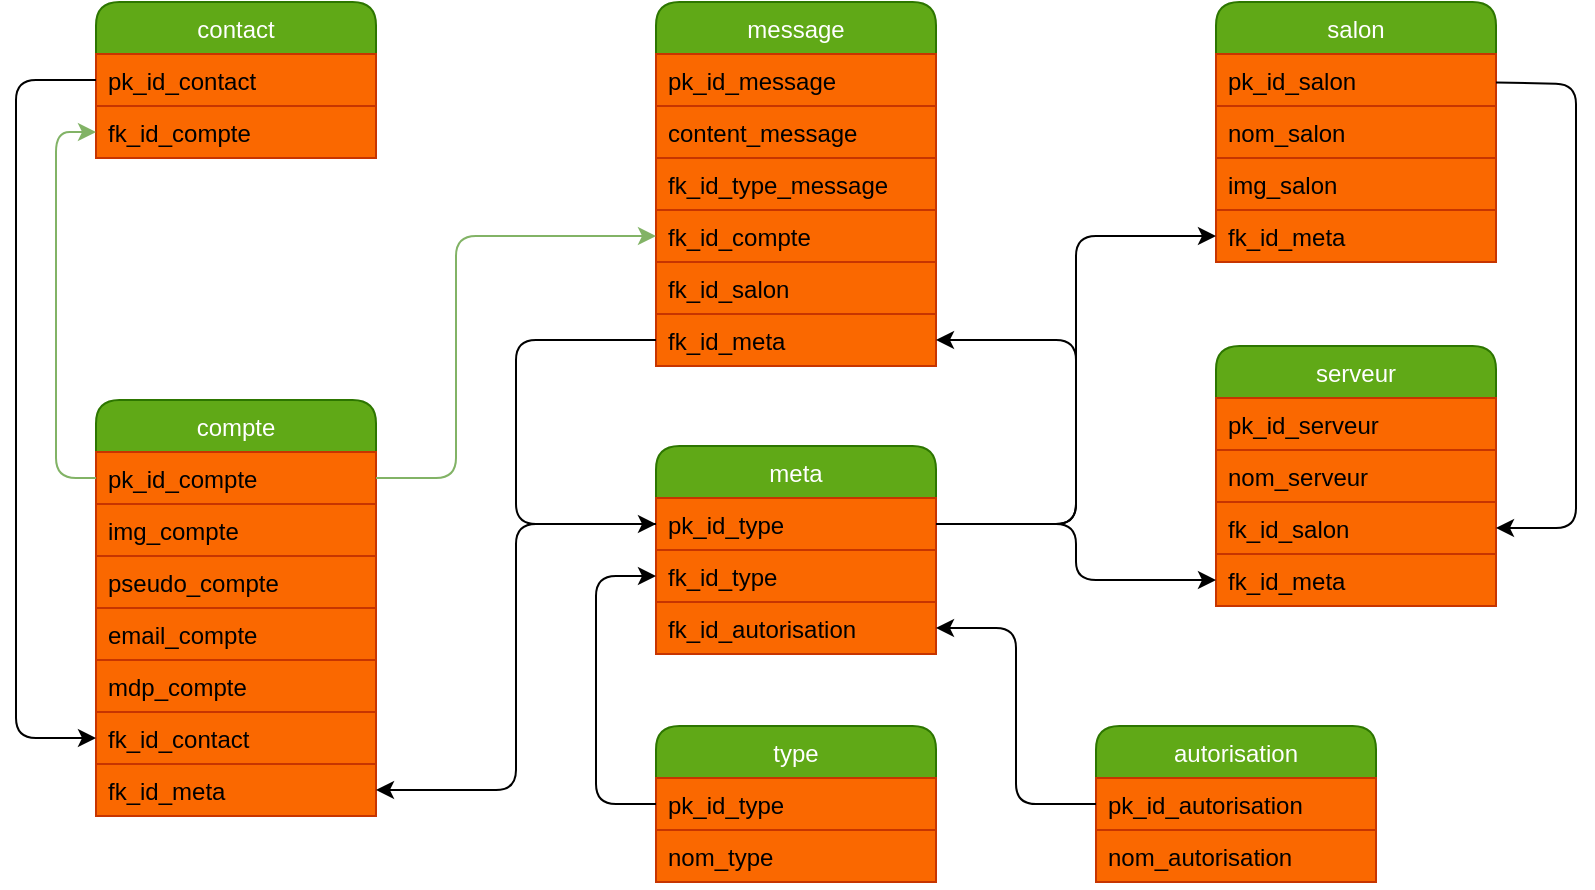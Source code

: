 <mxfile>
    <diagram id="3r2btJshjQfWCY1h0-so" name="Page-1">
        <mxGraphModel dx="1153" dy="790" grid="1" gridSize="10" guides="1" tooltips="1" connect="1" arrows="1" fold="1" page="1" pageScale="1" pageWidth="1169" pageHeight="1654" math="0" shadow="0">
            <root>
                <mxCell id="0"/>
                <mxCell id="1" parent="0"/>
                <mxCell id="8" value="compte" style="swimlane;fontStyle=0;childLayout=stackLayout;horizontal=1;startSize=26;fillColor=#60a917;horizontalStack=0;resizeParent=1;resizeParentMax=0;resizeLast=0;collapsible=1;marginBottom=0;rounded=1;fontColor=#ffffff;strokeColor=#2D7600;" parent="1" vertex="1">
                    <mxGeometry x="60" y="507" width="140" height="208" as="geometry"/>
                </mxCell>
                <mxCell id="9" value="pk_id_compte" style="text;strokeColor=#C73500;fillColor=#fa6800;align=left;verticalAlign=top;spacingLeft=4;spacingRight=4;overflow=hidden;rotatable=0;points=[[0,0.5],[1,0.5]];portConstraint=eastwest;fontColor=#000000;" parent="8" vertex="1">
                    <mxGeometry y="26" width="140" height="26" as="geometry"/>
                </mxCell>
                <mxCell id="10" value="img_compte" style="text;strokeColor=#C73500;fillColor=#fa6800;align=left;verticalAlign=top;spacingLeft=4;spacingRight=4;overflow=hidden;rotatable=0;points=[[0,0.5],[1,0.5]];portConstraint=eastwest;fontColor=#000000;" parent="8" vertex="1">
                    <mxGeometry y="52" width="140" height="26" as="geometry"/>
                </mxCell>
                <mxCell id="11" value="pseudo_compte" style="text;strokeColor=#C73500;fillColor=#fa6800;align=left;verticalAlign=top;spacingLeft=4;spacingRight=4;overflow=hidden;rotatable=0;points=[[0,0.5],[1,0.5]];portConstraint=eastwest;fontColor=#000000;" parent="8" vertex="1">
                    <mxGeometry y="78" width="140" height="26" as="geometry"/>
                </mxCell>
                <mxCell id="14" value="email_compte" style="text;strokeColor=#C73500;fillColor=#fa6800;align=left;verticalAlign=top;spacingLeft=4;spacingRight=4;overflow=hidden;rotatable=0;points=[[0,0.5],[1,0.5]];portConstraint=eastwest;fontColor=#000000;" parent="8" vertex="1">
                    <mxGeometry y="104" width="140" height="26" as="geometry"/>
                </mxCell>
                <mxCell id="15" value="mdp_compte" style="text;strokeColor=#C73500;fillColor=#fa6800;align=left;verticalAlign=top;spacingLeft=4;spacingRight=4;overflow=hidden;rotatable=0;points=[[0,0.5],[1,0.5]];portConstraint=eastwest;fontColor=#000000;" parent="8" vertex="1">
                    <mxGeometry y="130" width="140" height="26" as="geometry"/>
                </mxCell>
                <mxCell id="73" value="fk_id_contact" style="text;strokeColor=#C73500;fillColor=#fa6800;align=left;verticalAlign=top;spacingLeft=4;spacingRight=4;overflow=hidden;rotatable=0;points=[[0,0.5],[1,0.5]];portConstraint=eastwest;fontColor=#000000;" parent="8" vertex="1">
                    <mxGeometry y="156" width="140" height="26" as="geometry"/>
                </mxCell>
                <mxCell id="101" value="fk_id_meta" style="text;strokeColor=#C73500;fillColor=#fa6800;align=left;verticalAlign=top;spacingLeft=4;spacingRight=4;overflow=hidden;rotatable=0;points=[[0,0.5],[1,0.5]];portConstraint=eastwest;fontColor=#000000;" parent="8" vertex="1">
                    <mxGeometry y="182" width="140" height="26" as="geometry"/>
                </mxCell>
                <mxCell id="17" value="message" style="swimlane;fontStyle=0;childLayout=stackLayout;horizontal=1;startSize=26;fillColor=#60a917;horizontalStack=0;resizeParent=1;resizeParentMax=0;resizeLast=0;collapsible=1;marginBottom=0;rounded=1;fontColor=#ffffff;strokeColor=#2D7600;" parent="1" vertex="1">
                    <mxGeometry x="340" y="308" width="140" height="182" as="geometry"/>
                </mxCell>
                <mxCell id="18" value="pk_id_message" style="text;strokeColor=#C73500;fillColor=#fa6800;align=left;verticalAlign=top;spacingLeft=4;spacingRight=4;overflow=hidden;rotatable=0;points=[[0,0.5],[1,0.5]];portConstraint=eastwest;fontColor=#000000;" parent="17" vertex="1">
                    <mxGeometry y="26" width="140" height="26" as="geometry"/>
                </mxCell>
                <mxCell id="19" value="content_message" style="text;strokeColor=#C73500;fillColor=#fa6800;align=left;verticalAlign=top;spacingLeft=4;spacingRight=4;overflow=hidden;rotatable=0;points=[[0,0.5],[1,0.5]];portConstraint=eastwest;fontColor=#000000;" parent="17" vertex="1">
                    <mxGeometry y="52" width="140" height="26" as="geometry"/>
                </mxCell>
                <mxCell id="54" value="fk_id_type_message" style="text;strokeColor=#C73500;fillColor=#fa6800;align=left;verticalAlign=top;spacingLeft=4;spacingRight=4;overflow=hidden;rotatable=0;points=[[0,0.5],[1,0.5]];portConstraint=eastwest;fontColor=#000000;" parent="17" vertex="1">
                    <mxGeometry y="78" width="140" height="26" as="geometry"/>
                </mxCell>
                <mxCell id="20" value="fk_id_compte" style="text;strokeColor=#C73500;fillColor=#fa6800;align=left;verticalAlign=top;spacingLeft=4;spacingRight=4;overflow=hidden;rotatable=0;points=[[0,0.5],[1,0.5]];portConstraint=eastwest;fontColor=#000000;" parent="17" vertex="1">
                    <mxGeometry y="104" width="140" height="26" as="geometry"/>
                </mxCell>
                <mxCell id="21" value="fk_id_salon" style="text;strokeColor=#C73500;fillColor=#fa6800;align=left;verticalAlign=top;spacingLeft=4;spacingRight=4;overflow=hidden;rotatable=0;points=[[0,0.5],[1,0.5]];portConstraint=eastwest;fontColor=#000000;" parent="17" vertex="1">
                    <mxGeometry y="130" width="140" height="26" as="geometry"/>
                </mxCell>
                <mxCell id="100" value="fk_id_meta" style="text;strokeColor=#C73500;fillColor=#fa6800;align=left;verticalAlign=top;spacingLeft=4;spacingRight=4;overflow=hidden;rotatable=0;points=[[0,0.5],[1,0.5]];portConstraint=eastwest;fontColor=#000000;" parent="17" vertex="1">
                    <mxGeometry y="156" width="140" height="26" as="geometry"/>
                </mxCell>
                <mxCell id="23" value="serveur" style="swimlane;fontStyle=0;childLayout=stackLayout;horizontal=1;startSize=26;fillColor=#60a917;horizontalStack=0;resizeParent=1;resizeParentMax=0;resizeLast=0;collapsible=1;marginBottom=0;rounded=1;fontColor=#ffffff;strokeColor=#2D7600;" parent="1" vertex="1">
                    <mxGeometry x="620" y="480" width="140" height="130" as="geometry"/>
                </mxCell>
                <mxCell id="24" value="pk_id_serveur" style="text;strokeColor=#C73500;fillColor=#fa6800;align=left;verticalAlign=top;spacingLeft=4;spacingRight=4;overflow=hidden;rotatable=0;points=[[0,0.5],[1,0.5]];portConstraint=eastwest;fontColor=#000000;" parent="23" vertex="1">
                    <mxGeometry y="26" width="140" height="26" as="geometry"/>
                </mxCell>
                <mxCell id="25" value="nom_serveur" style="text;strokeColor=#C73500;fillColor=#fa6800;align=left;verticalAlign=top;spacingLeft=4;spacingRight=4;overflow=hidden;rotatable=0;points=[[0,0.5],[1,0.5]];portConstraint=eastwest;fontColor=#000000;" parent="23" vertex="1">
                    <mxGeometry y="52" width="140" height="26" as="geometry"/>
                </mxCell>
                <mxCell id="91" value="fk_id_salon" style="text;strokeColor=#C73500;fillColor=#fa6800;align=left;verticalAlign=top;spacingLeft=4;spacingRight=4;overflow=hidden;rotatable=0;points=[[0,0.5],[1,0.5]];portConstraint=eastwest;fontColor=#000000;" parent="23" vertex="1">
                    <mxGeometry y="78" width="140" height="26" as="geometry"/>
                </mxCell>
                <mxCell id="26" value="fk_id_meta" style="text;strokeColor=#C73500;fillColor=#fa6800;align=left;verticalAlign=top;spacingLeft=4;spacingRight=4;overflow=hidden;rotatable=0;points=[[0,0.5],[1,0.5]];portConstraint=eastwest;fontColor=#000000;" parent="23" vertex="1">
                    <mxGeometry y="104" width="140" height="26" as="geometry"/>
                </mxCell>
                <mxCell id="28" value="salon" style="swimlane;fontStyle=0;childLayout=stackLayout;horizontal=1;startSize=26;fillColor=#60a917;horizontalStack=0;resizeParent=1;resizeParentMax=0;resizeLast=0;collapsible=1;marginBottom=0;rounded=1;fontColor=#ffffff;strokeColor=#2D7600;" parent="1" vertex="1">
                    <mxGeometry x="620" y="308" width="140" height="130" as="geometry"/>
                </mxCell>
                <mxCell id="29" value="pk_id_salon" style="text;strokeColor=#C73500;fillColor=#fa6800;align=left;verticalAlign=top;spacingLeft=4;spacingRight=4;overflow=hidden;rotatable=0;points=[[0,0.5],[1,0.5]];portConstraint=eastwest;fontColor=#000000;" parent="28" vertex="1">
                    <mxGeometry y="26" width="140" height="26" as="geometry"/>
                </mxCell>
                <mxCell id="30" value="nom_salon" style="text;strokeColor=#C73500;fillColor=#fa6800;align=left;verticalAlign=top;spacingLeft=4;spacingRight=4;overflow=hidden;rotatable=0;points=[[0,0.5],[1,0.5]];portConstraint=eastwest;fontColor=#000000;" parent="28" vertex="1">
                    <mxGeometry y="52" width="140" height="26" as="geometry"/>
                </mxCell>
                <mxCell id="32" value="img_salon" style="text;strokeColor=#C73500;fillColor=#fa6800;align=left;verticalAlign=top;spacingLeft=4;spacingRight=4;overflow=hidden;rotatable=0;points=[[0,0.5],[1,0.5]];portConstraint=eastwest;fontColor=#000000;" parent="28" vertex="1">
                    <mxGeometry y="78" width="140" height="26" as="geometry"/>
                </mxCell>
                <mxCell id="99" value="fk_id_meta" style="text;strokeColor=#C73500;fillColor=#fa6800;align=left;verticalAlign=top;spacingLeft=4;spacingRight=4;overflow=hidden;rotatable=0;points=[[0,0.5],[1,0.5]];portConstraint=eastwest;fontColor=#000000;" parent="28" vertex="1">
                    <mxGeometry y="104" width="140" height="26" as="geometry"/>
                </mxCell>
                <mxCell id="55" value="contact" style="swimlane;fontStyle=0;childLayout=stackLayout;horizontal=1;startSize=26;fillColor=#60a917;horizontalStack=0;resizeParent=1;resizeParentMax=0;resizeLast=0;collapsible=1;marginBottom=0;rounded=1;fontColor=#ffffff;strokeColor=#2D7600;" parent="1" vertex="1">
                    <mxGeometry x="60" y="308" width="140" height="78" as="geometry"/>
                </mxCell>
                <mxCell id="56" value="pk_id_contact" style="text;strokeColor=#C73500;fillColor=#fa6800;align=left;verticalAlign=top;spacingLeft=4;spacingRight=4;overflow=hidden;rotatable=0;points=[[0,0.5],[1,0.5]];portConstraint=eastwest;fontColor=#000000;" parent="55" vertex="1">
                    <mxGeometry y="26" width="140" height="26" as="geometry"/>
                </mxCell>
                <mxCell id="57" value="fk_id_compte" style="text;strokeColor=#C73500;fillColor=#fa6800;align=left;verticalAlign=top;spacingLeft=4;spacingRight=4;overflow=hidden;rotatable=0;points=[[0,0.5],[1,0.5]];portConstraint=eastwest;fontColor=#000000;" parent="55" vertex="1">
                    <mxGeometry y="52" width="140" height="26" as="geometry"/>
                </mxCell>
                <mxCell id="61" value="autorisation" style="swimlane;fontStyle=0;childLayout=stackLayout;horizontal=1;startSize=26;fillColor=#60a917;horizontalStack=0;resizeParent=1;resizeParentMax=0;resizeLast=0;collapsible=1;marginBottom=0;rounded=1;fontColor=#ffffff;strokeColor=#2D7600;" parent="1" vertex="1">
                    <mxGeometry x="560" y="670" width="140" height="78" as="geometry"/>
                </mxCell>
                <mxCell id="62" value="pk_id_autorisation" style="text;strokeColor=#C73500;fillColor=#fa6800;align=left;verticalAlign=top;spacingLeft=4;spacingRight=4;overflow=hidden;rotatable=0;points=[[0,0.5],[1,0.5]];portConstraint=eastwest;fontColor=#000000;" parent="61" vertex="1">
                    <mxGeometry y="26" width="140" height="26" as="geometry"/>
                </mxCell>
                <mxCell id="64" value="nom_autorisation" style="text;strokeColor=#C73500;fillColor=#fa6800;align=left;verticalAlign=top;spacingLeft=4;spacingRight=4;overflow=hidden;rotatable=0;points=[[0,0.5],[1,0.5]];portConstraint=eastwest;fontColor=#000000;" parent="61" vertex="1">
                    <mxGeometry y="52" width="140" height="26" as="geometry"/>
                </mxCell>
                <mxCell id="66" value="type" style="swimlane;fontStyle=0;childLayout=stackLayout;horizontal=1;startSize=26;fillColor=#60a917;horizontalStack=0;resizeParent=1;resizeParentMax=0;resizeLast=0;collapsible=1;marginBottom=0;rounded=1;fontColor=#ffffff;strokeColor=#2D7600;" parent="1" vertex="1">
                    <mxGeometry x="340" y="670" width="140" height="78" as="geometry"/>
                </mxCell>
                <mxCell id="67" value="pk_id_type" style="text;strokeColor=#C73500;fillColor=#fa6800;align=left;verticalAlign=top;spacingLeft=4;spacingRight=4;overflow=hidden;rotatable=0;points=[[0,0.5],[1,0.5]];portConstraint=eastwest;fontColor=#000000;" parent="66" vertex="1">
                    <mxGeometry y="26" width="140" height="26" as="geometry"/>
                </mxCell>
                <mxCell id="113" value="nom_type" style="text;strokeColor=#C73500;fillColor=#fa6800;align=left;verticalAlign=top;spacingLeft=4;spacingRight=4;overflow=hidden;rotatable=0;points=[[0,0.5],[1,0.5]];portConstraint=eastwest;fontColor=#000000;" vertex="1" parent="66">
                    <mxGeometry y="52" width="140" height="26" as="geometry"/>
                </mxCell>
                <mxCell id="70" style="edgeStyle=none;html=1;fontColor=#000000;entryX=0;entryY=0.5;entryDx=0;entryDy=0;fillColor=#d5e8d4;strokeColor=#82b366;" parent="1" source="9" target="57" edge="1">
                    <mxGeometry relative="1" as="geometry">
                        <mxPoint x="-30" y="395" as="targetPoint"/>
                        <Array as="points">
                            <mxPoint x="40" y="546"/>
                            <mxPoint x="40" y="373"/>
                        </Array>
                    </mxGeometry>
                </mxCell>
                <mxCell id="74" style="edgeStyle=none;html=1;fontColor=#000000;entryX=0;entryY=0.5;entryDx=0;entryDy=0;" parent="1" source="56" target="73" edge="1">
                    <mxGeometry relative="1" as="geometry">
                        <mxPoint x="10" y="673" as="targetPoint"/>
                        <Array as="points">
                            <mxPoint x="20" y="347"/>
                            <mxPoint x="20" y="676"/>
                        </Array>
                    </mxGeometry>
                </mxCell>
                <mxCell id="89" style="edgeStyle=none;html=1;fontColor=#000000;entryX=0;entryY=0.5;entryDx=0;entryDy=0;fillColor=#d5e8d4;strokeColor=#82b366;" parent="1" source="9" target="20" edge="1">
                    <mxGeometry relative="1" as="geometry">
                        <mxPoint x="520" y="450" as="targetPoint"/>
                        <Array as="points">
                            <mxPoint x="240" y="546"/>
                            <mxPoint x="240" y="425"/>
                        </Array>
                    </mxGeometry>
                </mxCell>
                <mxCell id="98" style="edgeStyle=none;html=1;entryX=1;entryY=0.5;entryDx=0;entryDy=0;" parent="1" source="29" target="91" edge="1">
                    <mxGeometry relative="1" as="geometry">
                        <mxPoint x="820" y="552" as="targetPoint"/>
                        <Array as="points">
                            <mxPoint x="800" y="349"/>
                            <mxPoint x="800" y="541"/>
                            <mxPoint x="800" y="571"/>
                        </Array>
                    </mxGeometry>
                </mxCell>
                <mxCell id="114" value="meta" style="swimlane;fontStyle=0;childLayout=stackLayout;horizontal=1;startSize=26;fillColor=#60a917;horizontalStack=0;resizeParent=1;resizeParentMax=0;resizeLast=0;collapsible=1;marginBottom=0;rounded=1;fontColor=#ffffff;strokeColor=#2D7600;" vertex="1" parent="1">
                    <mxGeometry x="340" y="530" width="140" height="104" as="geometry"/>
                </mxCell>
                <mxCell id="115" value="pk_id_type" style="text;strokeColor=#C73500;fillColor=#fa6800;align=left;verticalAlign=top;spacingLeft=4;spacingRight=4;overflow=hidden;rotatable=0;points=[[0,0.5],[1,0.5]];portConstraint=eastwest;fontColor=#000000;" vertex="1" parent="114">
                    <mxGeometry y="26" width="140" height="26" as="geometry"/>
                </mxCell>
                <mxCell id="116" value="fk_id_type" style="text;strokeColor=#C73500;fillColor=#fa6800;align=left;verticalAlign=top;spacingLeft=4;spacingRight=4;overflow=hidden;rotatable=0;points=[[0,0.5],[1,0.5]];portConstraint=eastwest;fontColor=#000000;" vertex="1" parent="114">
                    <mxGeometry y="52" width="140" height="26" as="geometry"/>
                </mxCell>
                <mxCell id="117" value="fk_id_autorisation" style="text;strokeColor=#C73500;fillColor=#fa6800;align=left;verticalAlign=top;spacingLeft=4;spacingRight=4;overflow=hidden;rotatable=0;points=[[0,0.5],[1,0.5]];portConstraint=eastwest;fontColor=#000000;" vertex="1" parent="114">
                    <mxGeometry y="78" width="140" height="26" as="geometry"/>
                </mxCell>
                <mxCell id="119" style="edgeStyle=none;html=1;entryX=0;entryY=0.5;entryDx=0;entryDy=0;exitX=0;exitY=0.5;exitDx=0;exitDy=0;" edge="1" parent="1" source="67" target="116">
                    <mxGeometry relative="1" as="geometry">
                        <mxPoint x="520" y="600" as="targetPoint"/>
                        <mxPoint x="480" y="739" as="sourcePoint"/>
                        <Array as="points">
                            <mxPoint x="310" y="709"/>
                            <mxPoint x="310" y="595"/>
                        </Array>
                    </mxGeometry>
                </mxCell>
                <mxCell id="120" style="edgeStyle=none;html=1;entryX=1;entryY=0.5;entryDx=0;entryDy=0;" edge="1" parent="1" source="62" target="117">
                    <mxGeometry relative="1" as="geometry">
                        <mxPoint x="520" y="570" as="targetPoint"/>
                        <Array as="points">
                            <mxPoint x="520" y="709"/>
                            <mxPoint x="520" y="621"/>
                        </Array>
                    </mxGeometry>
                </mxCell>
                <mxCell id="123" style="edgeStyle=none;html=1;entryX=0;entryY=0.5;entryDx=0;entryDy=0;" edge="1" parent="1" source="115" target="26">
                    <mxGeometry relative="1" as="geometry">
                        <Array as="points">
                            <mxPoint x="550" y="569"/>
                            <mxPoint x="550" y="597"/>
                        </Array>
                    </mxGeometry>
                </mxCell>
                <mxCell id="124" style="edgeStyle=none;html=1;entryX=0;entryY=0.5;entryDx=0;entryDy=0;" edge="1" parent="1" source="115" target="99">
                    <mxGeometry relative="1" as="geometry">
                        <Array as="points">
                            <mxPoint x="550" y="569"/>
                            <mxPoint x="550" y="425"/>
                        </Array>
                    </mxGeometry>
                </mxCell>
                <mxCell id="125" style="edgeStyle=none;html=1;" edge="1" parent="1" source="115" target="100">
                    <mxGeometry relative="1" as="geometry">
                        <Array as="points">
                            <mxPoint x="550" y="569"/>
                            <mxPoint x="550" y="477"/>
                        </Array>
                    </mxGeometry>
                </mxCell>
                <mxCell id="126" style="edgeStyle=none;html=1;" edge="1" parent="1" source="115" target="101">
                    <mxGeometry relative="1" as="geometry">
                        <Array as="points">
                            <mxPoint x="270" y="569"/>
                            <mxPoint x="270" y="702"/>
                        </Array>
                    </mxGeometry>
                </mxCell>
                <mxCell id="127" style="edgeStyle=none;html=1;" edge="1" parent="1" source="100" target="115">
                    <mxGeometry relative="1" as="geometry">
                        <Array as="points">
                            <mxPoint x="270" y="477"/>
                            <mxPoint x="270" y="569"/>
                        </Array>
                    </mxGeometry>
                </mxCell>
            </root>
        </mxGraphModel>
    </diagram>
</mxfile>
